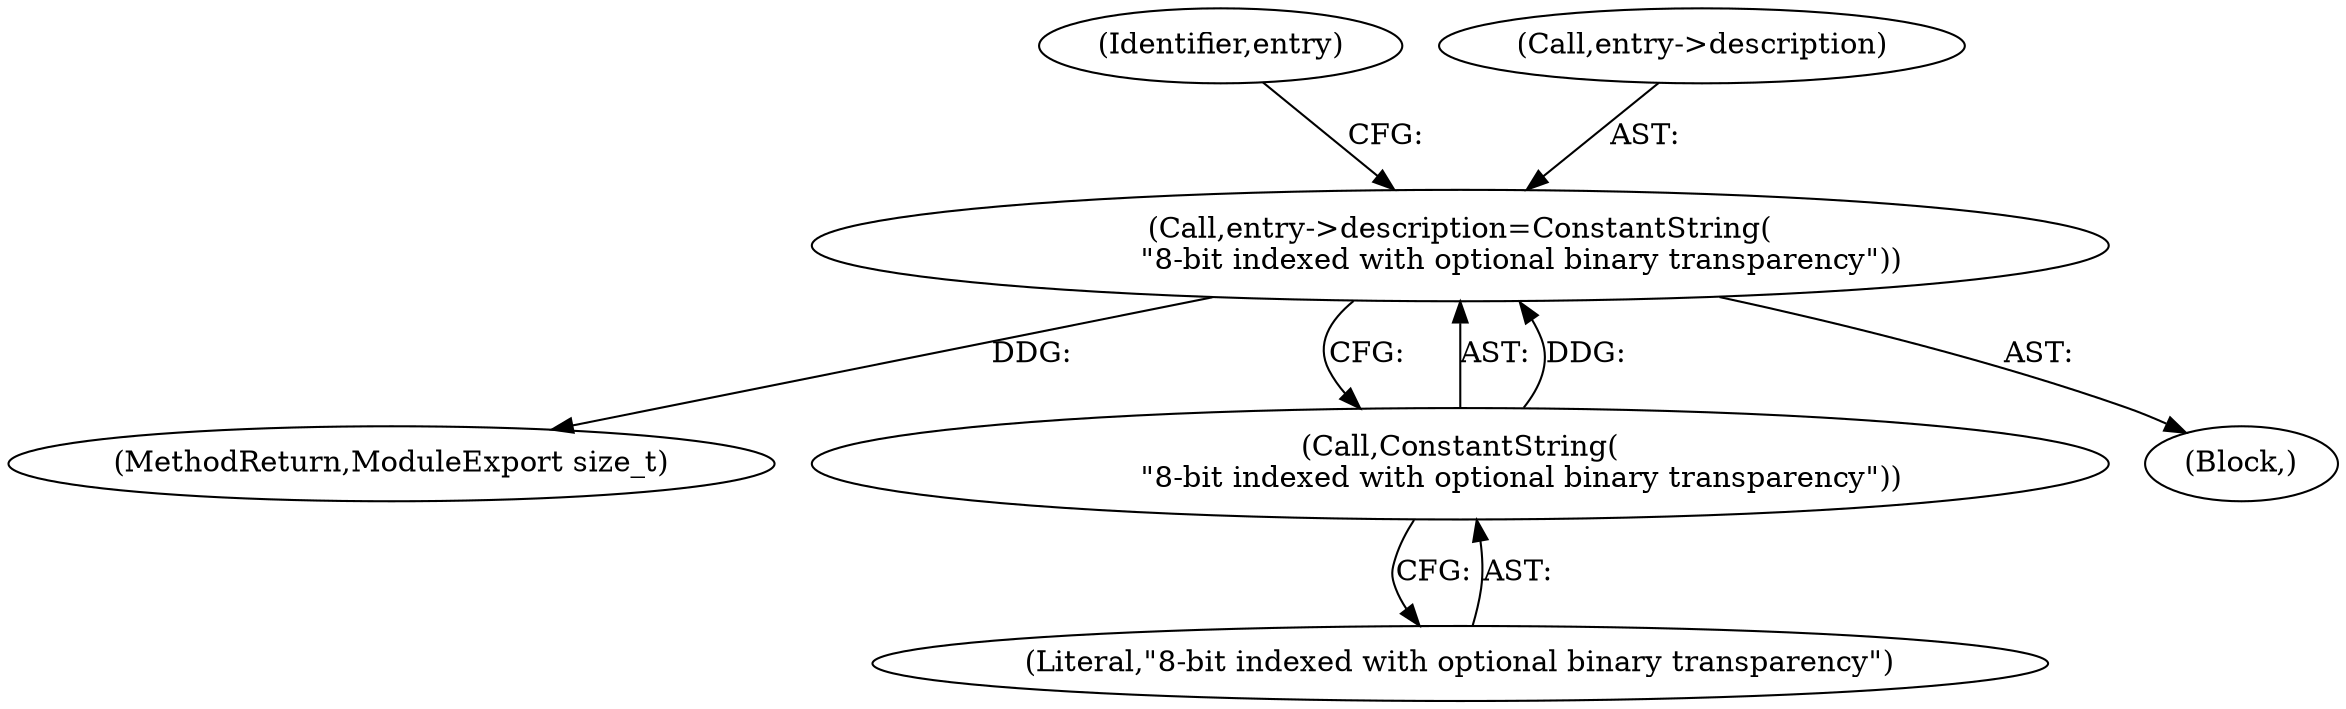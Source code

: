 digraph "0_ImageMagick_aa84944b405acebbeefe871d0f64969b9e9f31ac_1@pointer" {
"1000329" [label="(Call,entry->description=ConstantString(\n             \"8-bit indexed with optional binary transparency\"))"];
"1000333" [label="(Call,ConstantString(\n             \"8-bit indexed with optional binary transparency\"))"];
"1000337" [label="(Identifier,entry)"];
"1000334" [label="(Literal,\"8-bit indexed with optional binary transparency\")"];
"1000750" [label="(MethodReturn,ModuleExport size_t)"];
"1000330" [label="(Call,entry->description)"];
"1000333" [label="(Call,ConstantString(\n             \"8-bit indexed with optional binary transparency\"))"];
"1000102" [label="(Block,)"];
"1000329" [label="(Call,entry->description=ConstantString(\n             \"8-bit indexed with optional binary transparency\"))"];
"1000329" -> "1000102"  [label="AST: "];
"1000329" -> "1000333"  [label="CFG: "];
"1000330" -> "1000329"  [label="AST: "];
"1000333" -> "1000329"  [label="AST: "];
"1000337" -> "1000329"  [label="CFG: "];
"1000329" -> "1000750"  [label="DDG: "];
"1000333" -> "1000329"  [label="DDG: "];
"1000333" -> "1000334"  [label="CFG: "];
"1000334" -> "1000333"  [label="AST: "];
}

